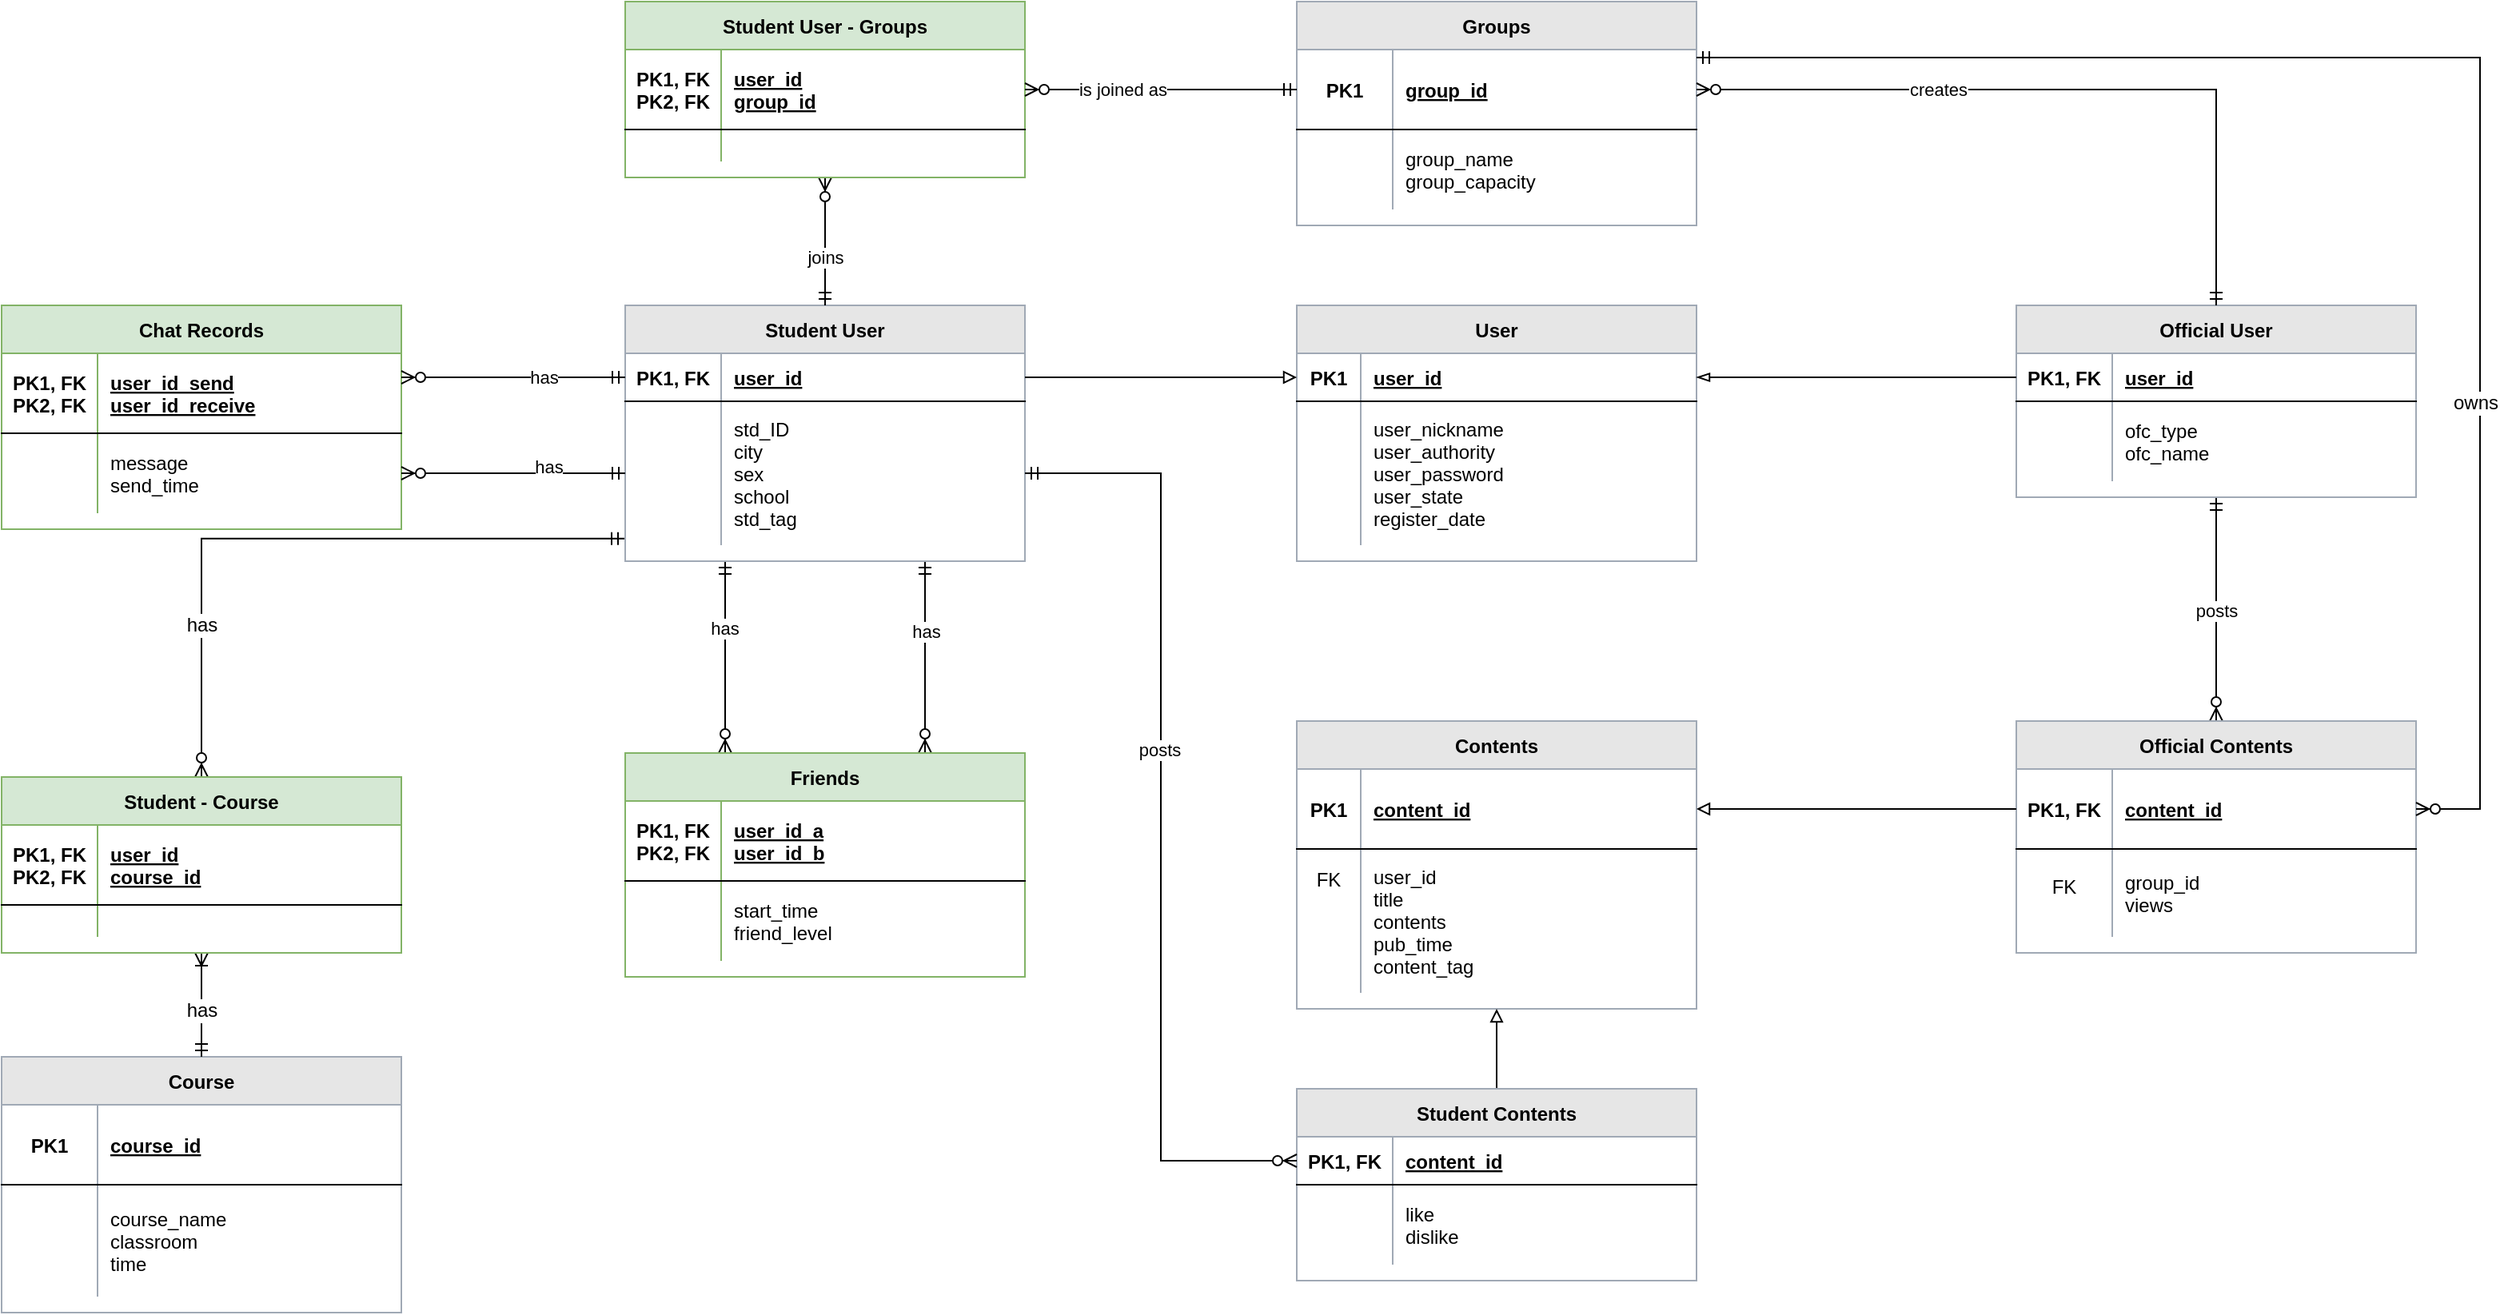 <mxfile version="14.6.13" type="github">
  <diagram id="R2lEEEUBdFMjLlhIrx00" name="Page-1">
    <mxGraphModel dx="1730" dy="913" grid="1" gridSize="10" guides="1" tooltips="1" connect="1" arrows="1" fold="1" page="1" pageScale="3" pageWidth="850" pageHeight="1100" math="0" shadow="0" extFonts="Permanent Marker^https://fonts.googleapis.com/css?family=Permanent+Marker">
      <root>
        <mxCell id="0" />
        <mxCell id="1" parent="0" />
        <mxCell id="C-vyLk0tnHw3VtMMgP7b-23" value="User" style="shape=table;startSize=30;container=1;collapsible=1;childLayout=tableLayout;fixedRows=1;rowLines=0;fontStyle=1;align=center;resizeLast=1;swimlaneFillColor=#ffffff;strokeColor=#A0A9B5;fillColor=#E6E6E6;" parent="1" vertex="1">
          <mxGeometry x="990" y="800" width="250" height="160.0" as="geometry" />
        </mxCell>
        <mxCell id="C-vyLk0tnHw3VtMMgP7b-24" value="" style="shape=partialRectangle;collapsible=0;dropTarget=0;pointerEvents=0;fillColor=none;points=[[0,0.5],[1,0.5]];portConstraint=eastwest;top=0;left=0;right=0;bottom=1;" parent="C-vyLk0tnHw3VtMMgP7b-23" vertex="1">
          <mxGeometry y="30" width="250" height="30" as="geometry" />
        </mxCell>
        <mxCell id="C-vyLk0tnHw3VtMMgP7b-25" value="PK1" style="shape=partialRectangle;overflow=hidden;connectable=0;fillColor=none;top=0;left=0;bottom=0;right=0;fontStyle=1;" parent="C-vyLk0tnHw3VtMMgP7b-24" vertex="1">
          <mxGeometry width="40" height="30" as="geometry" />
        </mxCell>
        <mxCell id="C-vyLk0tnHw3VtMMgP7b-26" value="user_id" style="shape=partialRectangle;overflow=hidden;connectable=0;fillColor=none;top=0;left=0;bottom=0;right=0;align=left;spacingLeft=6;fontStyle=5;" parent="C-vyLk0tnHw3VtMMgP7b-24" vertex="1">
          <mxGeometry x="40" width="210" height="30" as="geometry" />
        </mxCell>
        <mxCell id="C-vyLk0tnHw3VtMMgP7b-27" value="" style="shape=partialRectangle;collapsible=0;dropTarget=0;pointerEvents=0;fillColor=none;points=[[0,0.5],[1,0.5]];portConstraint=eastwest;top=0;left=0;right=0;bottom=0;" parent="C-vyLk0tnHw3VtMMgP7b-23" vertex="1">
          <mxGeometry y="60" width="250" height="90" as="geometry" />
        </mxCell>
        <mxCell id="C-vyLk0tnHw3VtMMgP7b-28" value="" style="shape=partialRectangle;overflow=hidden;connectable=0;fillColor=none;top=0;left=0;bottom=0;right=0;" parent="C-vyLk0tnHw3VtMMgP7b-27" vertex="1">
          <mxGeometry width="40" height="90" as="geometry" />
        </mxCell>
        <mxCell id="C-vyLk0tnHw3VtMMgP7b-29" value="user_nickname&#xa;user_authority&#xa;user_password&#xa;user_state&#xa;register_date" style="shape=partialRectangle;overflow=hidden;connectable=0;fillColor=none;top=0;left=0;bottom=0;right=0;align=left;spacingLeft=6;" parent="C-vyLk0tnHw3VtMMgP7b-27" vertex="1">
          <mxGeometry x="40" width="210" height="90" as="geometry" />
        </mxCell>
        <mxCell id="NguTVP4yqZA3R1qdalW4-15" style="edgeStyle=orthogonalEdgeStyle;rounded=0;orthogonalLoop=1;jettySize=auto;html=1;exitX=0.25;exitY=1;exitDx=0;exitDy=0;entryX=0.25;entryY=0;entryDx=0;entryDy=0;startArrow=ERmandOne;startFill=0;endArrow=ERzeroToMany;endFill=1;" parent="1" source="zOYEpMhEN8lvHipjXcUI-4" target="zOYEpMhEN8lvHipjXcUI-31" edge="1">
          <mxGeometry relative="1" as="geometry" />
        </mxCell>
        <mxCell id="NguTVP4yqZA3R1qdalW4-41" value="has" style="edgeLabel;html=1;align=center;verticalAlign=middle;resizable=0;points=[];" parent="NguTVP4yqZA3R1qdalW4-15" vertex="1" connectable="0">
          <mxGeometry x="-0.325" y="-1" relative="1" as="geometry">
            <mxPoint y="1" as="offset" />
          </mxGeometry>
        </mxCell>
        <mxCell id="NguTVP4yqZA3R1qdalW4-16" style="edgeStyle=orthogonalEdgeStyle;rounded=0;orthogonalLoop=1;jettySize=auto;html=1;exitX=0.75;exitY=1;exitDx=0;exitDy=0;entryX=0.75;entryY=0;entryDx=0;entryDy=0;startArrow=ERmandOne;startFill=0;endArrow=ERzeroToMany;endFill=1;" parent="1" source="zOYEpMhEN8lvHipjXcUI-4" target="zOYEpMhEN8lvHipjXcUI-31" edge="1">
          <mxGeometry relative="1" as="geometry" />
        </mxCell>
        <mxCell id="NguTVP4yqZA3R1qdalW4-40" value="has" style="edgeLabel;html=1;align=center;verticalAlign=middle;resizable=0;points=[];" parent="NguTVP4yqZA3R1qdalW4-16" vertex="1" connectable="0">
          <mxGeometry x="-0.285" relative="1" as="geometry">
            <mxPoint y="1" as="offset" />
          </mxGeometry>
        </mxCell>
        <mxCell id="zOYEpMhEN8lvHipjXcUI-4" value="Student User" style="shape=table;startSize=30;container=1;collapsible=1;childLayout=tableLayout;fixedRows=1;rowLines=0;fontStyle=1;align=center;resizeLast=1;swimlaneFillColor=#ffffff;strokeColor=#A0A9B5;fillColor=#E6E6E6;" parent="1" vertex="1">
          <mxGeometry x="570" y="800" width="250" height="160.0" as="geometry" />
        </mxCell>
        <mxCell id="zOYEpMhEN8lvHipjXcUI-5" value="" style="shape=partialRectangle;collapsible=0;dropTarget=0;pointerEvents=0;fillColor=none;points=[[0,0.5],[1,0.5]];portConstraint=eastwest;top=0;left=0;right=0;bottom=1;" parent="zOYEpMhEN8lvHipjXcUI-4" vertex="1">
          <mxGeometry y="30" width="250" height="30" as="geometry" />
        </mxCell>
        <mxCell id="zOYEpMhEN8lvHipjXcUI-6" value="PK1, FK" style="shape=partialRectangle;overflow=hidden;connectable=0;fillColor=none;top=0;left=0;bottom=0;right=0;fontStyle=1;" parent="zOYEpMhEN8lvHipjXcUI-5" vertex="1">
          <mxGeometry width="60" height="30" as="geometry" />
        </mxCell>
        <mxCell id="zOYEpMhEN8lvHipjXcUI-7" value="user_id" style="shape=partialRectangle;overflow=hidden;connectable=0;fillColor=none;top=0;left=0;bottom=0;right=0;align=left;spacingLeft=6;fontStyle=5;" parent="zOYEpMhEN8lvHipjXcUI-5" vertex="1">
          <mxGeometry x="60" width="190" height="30" as="geometry" />
        </mxCell>
        <mxCell id="zOYEpMhEN8lvHipjXcUI-8" value="" style="shape=partialRectangle;collapsible=0;dropTarget=0;pointerEvents=0;fillColor=none;points=[[0,0.5],[1,0.5]];portConstraint=eastwest;top=0;left=0;right=0;bottom=0;" parent="zOYEpMhEN8lvHipjXcUI-4" vertex="1">
          <mxGeometry y="60" width="250" height="90" as="geometry" />
        </mxCell>
        <mxCell id="zOYEpMhEN8lvHipjXcUI-9" value="" style="shape=partialRectangle;overflow=hidden;connectable=0;fillColor=none;top=0;left=0;bottom=0;right=0;" parent="zOYEpMhEN8lvHipjXcUI-8" vertex="1">
          <mxGeometry width="60" height="90" as="geometry" />
        </mxCell>
        <mxCell id="zOYEpMhEN8lvHipjXcUI-10" value="std_ID&#xa;city&#xa;sex&#xa;school&#xa;std_tag" style="shape=partialRectangle;overflow=hidden;connectable=0;fillColor=none;top=0;left=0;bottom=0;right=0;align=left;spacingLeft=6;" parent="zOYEpMhEN8lvHipjXcUI-8" vertex="1">
          <mxGeometry x="60" width="190" height="90" as="geometry" />
        </mxCell>
        <mxCell id="zOYEpMhEN8lvHipjXcUI-128" style="edgeStyle=orthogonalEdgeStyle;rounded=0;orthogonalLoop=1;jettySize=auto;html=1;exitX=0.5;exitY=1;exitDx=0;exitDy=0;entryX=0.5;entryY=0;entryDx=0;entryDy=0;fontSize=11;startArrow=ERmandOne;startFill=0;endArrow=ERzeroToMany;endFill=1;" parent="1" source="zOYEpMhEN8lvHipjXcUI-11" target="zOYEpMhEN8lvHipjXcUI-66" edge="1">
          <mxGeometry relative="1" as="geometry" />
        </mxCell>
        <mxCell id="NguTVP4yqZA3R1qdalW4-42" value="posts" style="edgeLabel;html=1;align=center;verticalAlign=middle;resizable=0;points=[];" parent="zOYEpMhEN8lvHipjXcUI-128" vertex="1" connectable="0">
          <mxGeometry x="-0.28" y="-1" relative="1" as="geometry">
            <mxPoint x="1" y="20" as="offset" />
          </mxGeometry>
        </mxCell>
        <mxCell id="zOYEpMhEN8lvHipjXcUI-11" value="Official User" style="shape=table;startSize=30;container=1;collapsible=1;childLayout=tableLayout;fixedRows=1;rowLines=0;fontStyle=1;align=center;resizeLast=1;swimlaneFillColor=#ffffff;strokeColor=#A0A9B5;fillColor=#E6E6E6;" parent="1" vertex="1">
          <mxGeometry x="1440" y="800" width="250" height="120.0" as="geometry" />
        </mxCell>
        <mxCell id="NguTVP4yqZA3R1qdalW4-31" value="" style="shape=partialRectangle;collapsible=0;dropTarget=0;pointerEvents=0;fillColor=none;points=[[0,0.5],[1,0.5]];portConstraint=eastwest;top=0;left=0;right=0;bottom=1;" parent="zOYEpMhEN8lvHipjXcUI-11" vertex="1">
          <mxGeometry y="30" width="250" height="30" as="geometry" />
        </mxCell>
        <mxCell id="NguTVP4yqZA3R1qdalW4-32" value="PK1, FK" style="shape=partialRectangle;overflow=hidden;connectable=0;fillColor=none;top=0;left=0;bottom=0;right=0;fontStyle=1;" parent="NguTVP4yqZA3R1qdalW4-31" vertex="1">
          <mxGeometry width="60.0" height="30" as="geometry" />
        </mxCell>
        <mxCell id="NguTVP4yqZA3R1qdalW4-33" value="user_id" style="shape=partialRectangle;overflow=hidden;connectable=0;fillColor=none;top=0;left=0;bottom=0;right=0;align=left;spacingLeft=6;fontStyle=5;" parent="NguTVP4yqZA3R1qdalW4-31" vertex="1">
          <mxGeometry x="60.0" width="190.0" height="30" as="geometry" />
        </mxCell>
        <mxCell id="zOYEpMhEN8lvHipjXcUI-15" value="" style="shape=partialRectangle;collapsible=0;dropTarget=0;pointerEvents=0;fillColor=none;points=[[0,0.5],[1,0.5]];portConstraint=eastwest;top=0;left=0;right=0;bottom=0;" parent="zOYEpMhEN8lvHipjXcUI-11" vertex="1">
          <mxGeometry y="60" width="250" height="50" as="geometry" />
        </mxCell>
        <mxCell id="zOYEpMhEN8lvHipjXcUI-16" value="" style="shape=partialRectangle;overflow=hidden;connectable=0;fillColor=none;top=0;left=0;bottom=0;right=0;" parent="zOYEpMhEN8lvHipjXcUI-15" vertex="1">
          <mxGeometry width="60.0" height="50" as="geometry" />
        </mxCell>
        <mxCell id="zOYEpMhEN8lvHipjXcUI-17" value="ofc_type&#xa;ofc_name" style="shape=partialRectangle;overflow=hidden;connectable=0;fillColor=none;top=0;left=0;bottom=0;right=0;align=left;spacingLeft=6;" parent="zOYEpMhEN8lvHipjXcUI-15" vertex="1">
          <mxGeometry x="60.0" width="190.0" height="50" as="geometry" />
        </mxCell>
        <mxCell id="zOYEpMhEN8lvHipjXcUI-31" value="Friends" style="shape=table;startSize=30;container=1;collapsible=1;childLayout=tableLayout;fixedRows=1;rowLines=0;fontStyle=1;align=center;resizeLast=1;swimlaneFillColor=#ffffff;strokeColor=#82b366;fillColor=#d5e8d4;" parent="1" vertex="1">
          <mxGeometry x="570" y="1080" width="250" height="140.0" as="geometry" />
        </mxCell>
        <mxCell id="zOYEpMhEN8lvHipjXcUI-32" value="" style="shape=partialRectangle;collapsible=0;dropTarget=0;pointerEvents=0;fillColor=none;points=[[0,0.5],[1,0.5]];portConstraint=eastwest;top=0;left=0;right=0;bottom=1;" parent="zOYEpMhEN8lvHipjXcUI-31" vertex="1">
          <mxGeometry y="30" width="250" height="50" as="geometry" />
        </mxCell>
        <mxCell id="zOYEpMhEN8lvHipjXcUI-33" value="PK1, FK&#xa;PK2, FK" style="shape=partialRectangle;overflow=hidden;connectable=0;fillColor=none;top=0;left=0;bottom=0;right=0;fontStyle=1;" parent="zOYEpMhEN8lvHipjXcUI-32" vertex="1">
          <mxGeometry width="60" height="50" as="geometry" />
        </mxCell>
        <mxCell id="zOYEpMhEN8lvHipjXcUI-34" value="user_id_a&#xa;user_id_b" style="shape=partialRectangle;overflow=hidden;connectable=0;fillColor=none;top=0;left=0;bottom=0;right=0;align=left;spacingLeft=6;fontStyle=5;" parent="zOYEpMhEN8lvHipjXcUI-32" vertex="1">
          <mxGeometry x="60" width="190" height="50" as="geometry" />
        </mxCell>
        <mxCell id="zOYEpMhEN8lvHipjXcUI-35" value="" style="shape=partialRectangle;collapsible=0;dropTarget=0;pointerEvents=0;fillColor=none;points=[[0,0.5],[1,0.5]];portConstraint=eastwest;top=0;left=0;right=0;bottom=0;" parent="zOYEpMhEN8lvHipjXcUI-31" vertex="1">
          <mxGeometry y="80" width="250" height="50" as="geometry" />
        </mxCell>
        <mxCell id="zOYEpMhEN8lvHipjXcUI-36" value="" style="shape=partialRectangle;overflow=hidden;connectable=0;fillColor=none;top=0;left=0;bottom=0;right=0;" parent="zOYEpMhEN8lvHipjXcUI-35" vertex="1">
          <mxGeometry width="60" height="50" as="geometry" />
        </mxCell>
        <mxCell id="zOYEpMhEN8lvHipjXcUI-37" value="start_time&#xa;friend_level" style="shape=partialRectangle;overflow=hidden;connectable=0;fillColor=none;top=0;left=0;bottom=0;right=0;align=left;spacingLeft=6;" parent="zOYEpMhEN8lvHipjXcUI-35" vertex="1">
          <mxGeometry x="60" width="190" height="50" as="geometry" />
        </mxCell>
        <mxCell id="zOYEpMhEN8lvHipjXcUI-45" value="Groups" style="shape=table;startSize=30;container=1;collapsible=1;childLayout=tableLayout;fixedRows=1;rowLines=0;fontStyle=1;align=center;resizeLast=1;swimlaneFillColor=#ffffff;strokeColor=#A0A9B5;fillColor=#E6E6E6;" parent="1" vertex="1">
          <mxGeometry x="990" y="610" width="250" height="140.0" as="geometry" />
        </mxCell>
        <mxCell id="zOYEpMhEN8lvHipjXcUI-46" value="" style="shape=partialRectangle;collapsible=0;dropTarget=0;pointerEvents=0;fillColor=none;points=[[0,0.5],[1,0.5]];portConstraint=eastwest;top=0;left=0;right=0;bottom=1;" parent="zOYEpMhEN8lvHipjXcUI-45" vertex="1">
          <mxGeometry y="30" width="250" height="50" as="geometry" />
        </mxCell>
        <mxCell id="zOYEpMhEN8lvHipjXcUI-47" value="PK1" style="shape=partialRectangle;overflow=hidden;connectable=0;fillColor=none;top=0;left=0;bottom=0;right=0;fontStyle=1;" parent="zOYEpMhEN8lvHipjXcUI-46" vertex="1">
          <mxGeometry width="60" height="50" as="geometry" />
        </mxCell>
        <mxCell id="zOYEpMhEN8lvHipjXcUI-48" value="group_id" style="shape=partialRectangle;overflow=hidden;connectable=0;fillColor=none;top=0;left=0;bottom=0;right=0;align=left;spacingLeft=6;fontStyle=5;" parent="zOYEpMhEN8lvHipjXcUI-46" vertex="1">
          <mxGeometry x="60" width="190" height="50" as="geometry" />
        </mxCell>
        <mxCell id="zOYEpMhEN8lvHipjXcUI-49" value="" style="shape=partialRectangle;collapsible=0;dropTarget=0;pointerEvents=0;fillColor=none;points=[[0,0.5],[1,0.5]];portConstraint=eastwest;top=0;left=0;right=0;bottom=0;" parent="zOYEpMhEN8lvHipjXcUI-45" vertex="1">
          <mxGeometry y="80" width="250" height="50" as="geometry" />
        </mxCell>
        <mxCell id="zOYEpMhEN8lvHipjXcUI-50" value="" style="shape=partialRectangle;overflow=hidden;connectable=0;fillColor=none;top=0;left=0;bottom=0;right=0;" parent="zOYEpMhEN8lvHipjXcUI-49" vertex="1">
          <mxGeometry width="60" height="50" as="geometry" />
        </mxCell>
        <mxCell id="zOYEpMhEN8lvHipjXcUI-51" value="group_name&#xa;group_capacity" style="shape=partialRectangle;overflow=hidden;connectable=0;fillColor=none;top=0;left=0;bottom=0;right=0;align=left;spacingLeft=6;" parent="zOYEpMhEN8lvHipjXcUI-49" vertex="1">
          <mxGeometry x="60" width="190" height="50" as="geometry" />
        </mxCell>
        <mxCell id="zOYEpMhEN8lvHipjXcUI-52" value="Contents" style="shape=table;startSize=30;container=1;collapsible=1;childLayout=tableLayout;fixedRows=1;rowLines=0;fontStyle=1;align=center;resizeLast=1;swimlaneFillColor=#ffffff;strokeColor=#A0A9B5;fillColor=#E6E6E6;" parent="1" vertex="1">
          <mxGeometry x="990" y="1060" width="250" height="180.0" as="geometry" />
        </mxCell>
        <mxCell id="zOYEpMhEN8lvHipjXcUI-53" value="" style="shape=partialRectangle;collapsible=0;dropTarget=0;pointerEvents=0;fillColor=none;points=[[0,0.5],[1,0.5]];portConstraint=eastwest;top=0;left=0;right=0;bottom=1;" parent="zOYEpMhEN8lvHipjXcUI-52" vertex="1">
          <mxGeometry y="30" width="250" height="50" as="geometry" />
        </mxCell>
        <mxCell id="zOYEpMhEN8lvHipjXcUI-54" value="PK1" style="shape=partialRectangle;overflow=hidden;connectable=0;fillColor=none;top=0;left=0;bottom=0;right=0;fontStyle=1;" parent="zOYEpMhEN8lvHipjXcUI-53" vertex="1">
          <mxGeometry width="40" height="50" as="geometry" />
        </mxCell>
        <mxCell id="zOYEpMhEN8lvHipjXcUI-55" value="content_id" style="shape=partialRectangle;overflow=hidden;connectable=0;fillColor=none;top=0;left=0;bottom=0;right=0;align=left;spacingLeft=6;fontStyle=5;" parent="zOYEpMhEN8lvHipjXcUI-53" vertex="1">
          <mxGeometry x="40" width="210" height="50" as="geometry" />
        </mxCell>
        <mxCell id="zOYEpMhEN8lvHipjXcUI-56" value="" style="shape=partialRectangle;collapsible=0;dropTarget=0;pointerEvents=0;fillColor=none;points=[[0,0.5],[1,0.5]];portConstraint=eastwest;top=0;left=0;right=0;bottom=0;" parent="zOYEpMhEN8lvHipjXcUI-52" vertex="1">
          <mxGeometry y="80" width="250" height="90" as="geometry" />
        </mxCell>
        <mxCell id="zOYEpMhEN8lvHipjXcUI-57" value="FK" style="shape=partialRectangle;overflow=hidden;connectable=0;fillColor=none;top=0;left=0;bottom=0;right=0;fontSize=12;spacingTop=-53;" parent="zOYEpMhEN8lvHipjXcUI-56" vertex="1">
          <mxGeometry width="40" height="90" as="geometry" />
        </mxCell>
        <mxCell id="zOYEpMhEN8lvHipjXcUI-58" value="user_id&#xa;title&#xa;contents&#xa;pub_time&#xa;content_tag" style="shape=partialRectangle;overflow=hidden;connectable=0;fillColor=none;top=0;left=0;bottom=0;right=0;align=left;spacingLeft=6;" parent="zOYEpMhEN8lvHipjXcUI-56" vertex="1">
          <mxGeometry x="40" width="210" height="90" as="geometry" />
        </mxCell>
        <mxCell id="NguTVP4yqZA3R1qdalW4-38" style="edgeStyle=orthogonalEdgeStyle;rounded=0;orthogonalLoop=1;jettySize=auto;html=1;exitX=0.5;exitY=0;exitDx=0;exitDy=0;entryX=0.5;entryY=1;entryDx=0;entryDy=0;startArrow=none;startFill=0;endArrow=block;endFill=0;" parent="1" source="zOYEpMhEN8lvHipjXcUI-59" target="zOYEpMhEN8lvHipjXcUI-52" edge="1">
          <mxGeometry relative="1" as="geometry" />
        </mxCell>
        <mxCell id="zOYEpMhEN8lvHipjXcUI-59" value="Student Contents" style="shape=table;startSize=30;container=1;collapsible=1;childLayout=tableLayout;fixedRows=1;rowLines=0;fontStyle=1;align=center;resizeLast=1;swimlaneFillColor=#ffffff;strokeColor=#A0A9B5;fillColor=#E6E6E6;" parent="1" vertex="1">
          <mxGeometry x="990" y="1290" width="250" height="120.0" as="geometry" />
        </mxCell>
        <mxCell id="zOYEpMhEN8lvHipjXcUI-60" value="" style="shape=partialRectangle;collapsible=0;dropTarget=0;pointerEvents=0;fillColor=none;points=[[0,0.5],[1,0.5]];portConstraint=eastwest;top=0;left=0;right=0;bottom=1;" parent="zOYEpMhEN8lvHipjXcUI-59" vertex="1">
          <mxGeometry y="30" width="250" height="30" as="geometry" />
        </mxCell>
        <mxCell id="zOYEpMhEN8lvHipjXcUI-61" value="PK1, FK" style="shape=partialRectangle;overflow=hidden;connectable=0;fillColor=none;top=0;left=0;bottom=0;right=0;fontStyle=1;" parent="zOYEpMhEN8lvHipjXcUI-60" vertex="1">
          <mxGeometry width="60.0" height="30" as="geometry" />
        </mxCell>
        <mxCell id="zOYEpMhEN8lvHipjXcUI-62" value="content_id" style="shape=partialRectangle;overflow=hidden;connectable=0;fillColor=none;top=0;left=0;bottom=0;right=0;align=left;spacingLeft=6;fontStyle=5;" parent="zOYEpMhEN8lvHipjXcUI-60" vertex="1">
          <mxGeometry x="60.0" width="190.0" height="30" as="geometry" />
        </mxCell>
        <mxCell id="zOYEpMhEN8lvHipjXcUI-63" value="" style="shape=partialRectangle;collapsible=0;dropTarget=0;pointerEvents=0;fillColor=none;points=[[0,0.5],[1,0.5]];portConstraint=eastwest;top=0;left=0;right=0;bottom=0;" parent="zOYEpMhEN8lvHipjXcUI-59" vertex="1">
          <mxGeometry y="60" width="250" height="50" as="geometry" />
        </mxCell>
        <mxCell id="zOYEpMhEN8lvHipjXcUI-64" value="" style="shape=partialRectangle;overflow=hidden;connectable=0;fillColor=none;top=0;left=0;bottom=0;right=0;" parent="zOYEpMhEN8lvHipjXcUI-63" vertex="1">
          <mxGeometry width="60.0" height="50" as="geometry" />
        </mxCell>
        <mxCell id="zOYEpMhEN8lvHipjXcUI-65" value="like&#xa;dislike" style="shape=partialRectangle;overflow=hidden;connectable=0;fillColor=none;top=0;left=0;bottom=0;right=0;align=left;spacingLeft=6;" parent="zOYEpMhEN8lvHipjXcUI-63" vertex="1">
          <mxGeometry x="60.0" width="190.0" height="50" as="geometry" />
        </mxCell>
        <mxCell id="zOYEpMhEN8lvHipjXcUI-66" value="Official Contents" style="shape=table;startSize=30;container=1;collapsible=1;childLayout=tableLayout;fixedRows=1;rowLines=0;fontStyle=1;align=center;resizeLast=1;swimlaneFillColor=#ffffff;strokeColor=#A0A9B5;fillColor=#E6E6E6;" parent="1" vertex="1">
          <mxGeometry x="1440" y="1060" width="250" height="145.0" as="geometry" />
        </mxCell>
        <mxCell id="zOYEpMhEN8lvHipjXcUI-67" value="" style="shape=partialRectangle;collapsible=0;dropTarget=0;pointerEvents=0;fillColor=none;points=[[0,0.5],[1,0.5]];portConstraint=eastwest;top=0;left=0;right=0;bottom=1;" parent="zOYEpMhEN8lvHipjXcUI-66" vertex="1">
          <mxGeometry y="30" width="250" height="50" as="geometry" />
        </mxCell>
        <mxCell id="zOYEpMhEN8lvHipjXcUI-68" value="PK1, FK" style="shape=partialRectangle;overflow=hidden;connectable=0;fillColor=none;top=0;left=0;bottom=0;right=0;fontStyle=1;" parent="zOYEpMhEN8lvHipjXcUI-67" vertex="1">
          <mxGeometry width="60.0" height="50" as="geometry" />
        </mxCell>
        <mxCell id="zOYEpMhEN8lvHipjXcUI-69" value="content_id" style="shape=partialRectangle;overflow=hidden;connectable=0;fillColor=none;top=0;left=0;bottom=0;right=0;align=left;spacingLeft=6;fontStyle=5;" parent="zOYEpMhEN8lvHipjXcUI-67" vertex="1">
          <mxGeometry x="60.0" width="190.0" height="50" as="geometry" />
        </mxCell>
        <mxCell id="zOYEpMhEN8lvHipjXcUI-70" value="" style="shape=partialRectangle;collapsible=0;dropTarget=0;pointerEvents=0;fillColor=none;points=[[0,0.5],[1,0.5]];portConstraint=eastwest;top=0;left=0;right=0;bottom=0;" parent="zOYEpMhEN8lvHipjXcUI-66" vertex="1">
          <mxGeometry y="80" width="250" height="55" as="geometry" />
        </mxCell>
        <mxCell id="zOYEpMhEN8lvHipjXcUI-71" value="FK" style="shape=partialRectangle;overflow=hidden;connectable=0;fillColor=none;top=0;left=0;bottom=0;right=0;verticalAlign=top;spacingTop=10;" parent="zOYEpMhEN8lvHipjXcUI-70" vertex="1">
          <mxGeometry width="60.0" height="55" as="geometry" />
        </mxCell>
        <mxCell id="zOYEpMhEN8lvHipjXcUI-72" value="group_id&#xa;views" style="shape=partialRectangle;overflow=hidden;connectable=0;fillColor=none;top=0;left=0;bottom=0;right=0;align=left;spacingLeft=6;" parent="zOYEpMhEN8lvHipjXcUI-70" vertex="1">
          <mxGeometry x="60.0" width="190.0" height="55" as="geometry" />
        </mxCell>
        <mxCell id="zOYEpMhEN8lvHipjXcUI-76" style="edgeStyle=orthogonalEdgeStyle;rounded=0;orthogonalLoop=1;jettySize=auto;html=1;entryX=0;entryY=0.5;entryDx=0;entryDy=0;endArrow=block;endFill=0;exitX=1;exitY=0.5;exitDx=0;exitDy=0;" parent="1" source="zOYEpMhEN8lvHipjXcUI-5" target="C-vyLk0tnHw3VtMMgP7b-24" edge="1">
          <mxGeometry relative="1" as="geometry">
            <mxPoint x="870" y="880" as="sourcePoint" />
          </mxGeometry>
        </mxCell>
        <mxCell id="zOYEpMhEN8lvHipjXcUI-84" style="edgeStyle=orthogonalEdgeStyle;rounded=0;orthogonalLoop=1;jettySize=auto;html=1;exitX=1;exitY=0.5;exitDx=0;exitDy=0;fontSize=11;startArrow=ERzeroToMany;startFill=1;endArrow=ERmandOne;endFill=0;" parent="1" source="zOYEpMhEN8lvHipjXcUI-46" target="zOYEpMhEN8lvHipjXcUI-11" edge="1">
          <mxGeometry relative="1" as="geometry" />
        </mxCell>
        <mxCell id="NguTVP4yqZA3R1qdalW4-47" value="creates" style="edgeLabel;html=1;align=center;verticalAlign=middle;resizable=0;points=[];" parent="zOYEpMhEN8lvHipjXcUI-84" vertex="1" connectable="0">
          <mxGeometry x="0.054" y="1" relative="1" as="geometry">
            <mxPoint x="-92" y="1" as="offset" />
          </mxGeometry>
        </mxCell>
        <mxCell id="zOYEpMhEN8lvHipjXcUI-97" style="edgeStyle=orthogonalEdgeStyle;rounded=0;orthogonalLoop=1;jettySize=auto;html=1;exitX=0.5;exitY=1;exitDx=0;exitDy=0;fontSize=11;startArrow=ERzeroToMany;startFill=1;endArrow=ERmandOne;endFill=0;" parent="1" source="zOYEpMhEN8lvHipjXcUI-86" target="zOYEpMhEN8lvHipjXcUI-4" edge="1">
          <mxGeometry relative="1" as="geometry" />
        </mxCell>
        <mxCell id="NguTVP4yqZA3R1qdalW4-51" value="joins" style="edgeLabel;html=1;align=center;verticalAlign=middle;resizable=0;points=[];" parent="zOYEpMhEN8lvHipjXcUI-97" vertex="1" connectable="0">
          <mxGeometry x="0.24" relative="1" as="geometry">
            <mxPoint as="offset" />
          </mxGeometry>
        </mxCell>
        <mxCell id="zOYEpMhEN8lvHipjXcUI-86" value="Student User - Groups" style="shape=table;startSize=30;container=1;collapsible=1;childLayout=tableLayout;fixedRows=1;rowLines=0;fontStyle=1;align=center;resizeLast=1;swimlaneFillColor=#ffffff;strokeColor=#82b366;fillColor=#d5e8d4;" parent="1" vertex="1">
          <mxGeometry x="570" y="610" width="250" height="110.0" as="geometry" />
        </mxCell>
        <mxCell id="zOYEpMhEN8lvHipjXcUI-87" value="" style="shape=partialRectangle;collapsible=0;dropTarget=0;pointerEvents=0;fillColor=none;points=[[0,0.5],[1,0.5]];portConstraint=eastwest;top=0;left=0;right=0;bottom=1;" parent="zOYEpMhEN8lvHipjXcUI-86" vertex="1">
          <mxGeometry y="30" width="250" height="50" as="geometry" />
        </mxCell>
        <mxCell id="zOYEpMhEN8lvHipjXcUI-88" value="PK1, FK&#xa;PK2, FK" style="shape=partialRectangle;overflow=hidden;connectable=0;fillColor=none;top=0;left=0;bottom=0;right=0;fontStyle=1;" parent="zOYEpMhEN8lvHipjXcUI-87" vertex="1">
          <mxGeometry width="60" height="50" as="geometry" />
        </mxCell>
        <mxCell id="zOYEpMhEN8lvHipjXcUI-89" value="user_id&#xa;group_id" style="shape=partialRectangle;overflow=hidden;connectable=0;fillColor=none;top=0;left=0;bottom=0;right=0;align=left;spacingLeft=6;fontStyle=5;" parent="zOYEpMhEN8lvHipjXcUI-87" vertex="1">
          <mxGeometry x="60" width="190" height="50" as="geometry" />
        </mxCell>
        <mxCell id="zOYEpMhEN8lvHipjXcUI-90" value="" style="shape=partialRectangle;collapsible=0;dropTarget=0;pointerEvents=0;fillColor=none;points=[[0,0.5],[1,0.5]];portConstraint=eastwest;top=0;left=0;right=0;bottom=0;" parent="zOYEpMhEN8lvHipjXcUI-86" vertex="1">
          <mxGeometry y="80" width="250" height="20" as="geometry" />
        </mxCell>
        <mxCell id="zOYEpMhEN8lvHipjXcUI-91" value="" style="shape=partialRectangle;overflow=hidden;connectable=0;fillColor=none;top=0;left=0;bottom=0;right=0;" parent="zOYEpMhEN8lvHipjXcUI-90" vertex="1">
          <mxGeometry width="60" height="20" as="geometry" />
        </mxCell>
        <mxCell id="zOYEpMhEN8lvHipjXcUI-92" value="" style="shape=partialRectangle;overflow=hidden;connectable=0;fillColor=none;top=0;left=0;bottom=0;right=0;align=left;spacingLeft=6;" parent="zOYEpMhEN8lvHipjXcUI-90" vertex="1">
          <mxGeometry x="60" width="190" height="20" as="geometry" />
        </mxCell>
        <mxCell id="zOYEpMhEN8lvHipjXcUI-96" style="edgeStyle=orthogonalEdgeStyle;rounded=0;orthogonalLoop=1;jettySize=auto;html=1;exitX=0;exitY=0.5;exitDx=0;exitDy=0;fontSize=11;startArrow=ERmandOne;startFill=0;endArrow=ERzeroToMany;endFill=1;entryX=1;entryY=0.5;entryDx=0;entryDy=0;" parent="1" source="zOYEpMhEN8lvHipjXcUI-46" target="zOYEpMhEN8lvHipjXcUI-87" edge="1">
          <mxGeometry relative="1" as="geometry">
            <mxPoint x="823" y="650" as="targetPoint" />
          </mxGeometry>
        </mxCell>
        <mxCell id="NguTVP4yqZA3R1qdalW4-55" value="is joined as" style="edgeLabel;html=1;align=center;verticalAlign=middle;resizable=0;points=[];" parent="zOYEpMhEN8lvHipjXcUI-96" vertex="1" connectable="0">
          <mxGeometry x="0.28" relative="1" as="geometry">
            <mxPoint as="offset" />
          </mxGeometry>
        </mxCell>
        <mxCell id="zOYEpMhEN8lvHipjXcUI-99" value="Chat Records" style="shape=table;startSize=30;container=1;collapsible=1;childLayout=tableLayout;fixedRows=1;rowLines=0;fontStyle=1;align=center;resizeLast=1;swimlaneFillColor=#ffffff;strokeColor=#82b366;fillColor=#d5e8d4;" parent="1" vertex="1">
          <mxGeometry x="180" y="800" width="250" height="140.0" as="geometry" />
        </mxCell>
        <mxCell id="zOYEpMhEN8lvHipjXcUI-100" value="" style="shape=partialRectangle;collapsible=0;dropTarget=0;pointerEvents=0;fillColor=none;points=[[0,0.5],[1,0.5]];portConstraint=eastwest;top=0;left=0;right=0;bottom=1;" parent="zOYEpMhEN8lvHipjXcUI-99" vertex="1">
          <mxGeometry y="30" width="250" height="50" as="geometry" />
        </mxCell>
        <mxCell id="zOYEpMhEN8lvHipjXcUI-101" value="PK1, FK&#xa;PK2, FK" style="shape=partialRectangle;overflow=hidden;connectable=0;fillColor=none;top=0;left=0;bottom=0;right=0;fontStyle=1;" parent="zOYEpMhEN8lvHipjXcUI-100" vertex="1">
          <mxGeometry width="60" height="50" as="geometry" />
        </mxCell>
        <mxCell id="zOYEpMhEN8lvHipjXcUI-102" value="user_id_send&#xa;user_id_receive" style="shape=partialRectangle;overflow=hidden;connectable=0;fillColor=none;top=0;left=0;bottom=0;right=0;align=left;spacingLeft=6;fontStyle=5;" parent="zOYEpMhEN8lvHipjXcUI-100" vertex="1">
          <mxGeometry x="60" width="190" height="50" as="geometry" />
        </mxCell>
        <mxCell id="zOYEpMhEN8lvHipjXcUI-103" value="" style="shape=partialRectangle;collapsible=0;dropTarget=0;pointerEvents=0;fillColor=none;points=[[0,0.5],[1,0.5]];portConstraint=eastwest;top=0;left=0;right=0;bottom=0;" parent="zOYEpMhEN8lvHipjXcUI-99" vertex="1">
          <mxGeometry y="80" width="250" height="50" as="geometry" />
        </mxCell>
        <mxCell id="zOYEpMhEN8lvHipjXcUI-104" value="" style="shape=partialRectangle;overflow=hidden;connectable=0;fillColor=none;top=0;left=0;bottom=0;right=0;" parent="zOYEpMhEN8lvHipjXcUI-103" vertex="1">
          <mxGeometry width="60" height="50" as="geometry" />
        </mxCell>
        <mxCell id="zOYEpMhEN8lvHipjXcUI-105" value="message&#xa;send_time" style="shape=partialRectangle;overflow=hidden;connectable=0;fillColor=none;top=0;left=0;bottom=0;right=0;align=left;spacingLeft=6;" parent="zOYEpMhEN8lvHipjXcUI-103" vertex="1">
          <mxGeometry x="60" width="190" height="50" as="geometry" />
        </mxCell>
        <mxCell id="zOYEpMhEN8lvHipjXcUI-123" style="edgeStyle=orthogonalEdgeStyle;rounded=0;orthogonalLoop=1;jettySize=auto;html=1;exitX=0;exitY=0.5;exitDx=0;exitDy=0;entryX=1;entryY=0.5;entryDx=0;entryDy=0;fontSize=11;startArrow=none;startFill=0;endArrow=block;endFill=0;" parent="1" source="zOYEpMhEN8lvHipjXcUI-67" target="zOYEpMhEN8lvHipjXcUI-53" edge="1">
          <mxGeometry relative="1" as="geometry" />
        </mxCell>
        <mxCell id="NguTVP4yqZA3R1qdalW4-1" value="Course" style="shape=table;startSize=30;container=1;collapsible=1;childLayout=tableLayout;fixedRows=1;rowLines=0;fontStyle=1;align=center;resizeLast=1;swimlaneFillColor=#ffffff;strokeColor=#A0A9B5;fillColor=#E6E6E6;" parent="1" vertex="1">
          <mxGeometry x="180" y="1270" width="250" height="160.0" as="geometry" />
        </mxCell>
        <mxCell id="NguTVP4yqZA3R1qdalW4-2" value="" style="shape=partialRectangle;collapsible=0;dropTarget=0;pointerEvents=0;fillColor=none;points=[[0,0.5],[1,0.5]];portConstraint=eastwest;top=0;left=0;right=0;bottom=1;" parent="NguTVP4yqZA3R1qdalW4-1" vertex="1">
          <mxGeometry y="30" width="250" height="50" as="geometry" />
        </mxCell>
        <mxCell id="NguTVP4yqZA3R1qdalW4-3" value="PK1" style="shape=partialRectangle;overflow=hidden;connectable=0;fillColor=none;top=0;left=0;bottom=0;right=0;fontStyle=1;" parent="NguTVP4yqZA3R1qdalW4-2" vertex="1">
          <mxGeometry width="60" height="50" as="geometry" />
        </mxCell>
        <mxCell id="NguTVP4yqZA3R1qdalW4-4" value="course_id" style="shape=partialRectangle;overflow=hidden;connectable=0;fillColor=none;top=0;left=0;bottom=0;right=0;align=left;spacingLeft=6;fontStyle=5;" parent="NguTVP4yqZA3R1qdalW4-2" vertex="1">
          <mxGeometry x="60" width="190" height="50" as="geometry" />
        </mxCell>
        <mxCell id="NguTVP4yqZA3R1qdalW4-5" value="" style="shape=partialRectangle;collapsible=0;dropTarget=0;pointerEvents=0;fillColor=none;points=[[0,0.5],[1,0.5]];portConstraint=eastwest;top=0;left=0;right=0;bottom=0;" parent="NguTVP4yqZA3R1qdalW4-1" vertex="1">
          <mxGeometry y="80" width="250" height="70" as="geometry" />
        </mxCell>
        <mxCell id="NguTVP4yqZA3R1qdalW4-6" value="" style="shape=partialRectangle;overflow=hidden;connectable=0;fillColor=none;top=0;left=0;bottom=0;right=0;" parent="NguTVP4yqZA3R1qdalW4-5" vertex="1">
          <mxGeometry width="60" height="70" as="geometry" />
        </mxCell>
        <mxCell id="NguTVP4yqZA3R1qdalW4-7" value="course_name&#xa;classroom&#xa;time" style="shape=partialRectangle;overflow=hidden;connectable=0;fillColor=none;top=0;left=0;bottom=0;right=0;align=left;spacingLeft=6;" parent="NguTVP4yqZA3R1qdalW4-5" vertex="1">
          <mxGeometry x="60" width="190" height="70" as="geometry" />
        </mxCell>
        <mxCell id="NguTVP4yqZA3R1qdalW4-19" style="edgeStyle=orthogonalEdgeStyle;rounded=0;orthogonalLoop=1;jettySize=auto;html=1;exitX=0;exitY=0.5;exitDx=0;exitDy=0;entryX=1;entryY=0.5;entryDx=0;entryDy=0;startArrow=ERmandOne;startFill=0;endArrow=ERzeroToMany;endFill=1;" parent="1" source="zOYEpMhEN8lvHipjXcUI-8" target="zOYEpMhEN8lvHipjXcUI-103" edge="1">
          <mxGeometry relative="1" as="geometry" />
        </mxCell>
        <mxCell id="NguTVP4yqZA3R1qdalW4-49" value="has" style="edgeLabel;html=1;align=center;verticalAlign=middle;resizable=0;points=[];" parent="NguTVP4yqZA3R1qdalW4-19" vertex="1" connectable="0">
          <mxGeometry x="-0.305" y="-4" relative="1" as="geometry">
            <mxPoint as="offset" />
          </mxGeometry>
        </mxCell>
        <mxCell id="NguTVP4yqZA3R1qdalW4-23" style="edgeStyle=orthogonalEdgeStyle;rounded=0;orthogonalLoop=1;jettySize=auto;html=1;exitX=0;exitY=0.5;exitDx=0;exitDy=0;startArrow=ERmandOne;startFill=0;endArrow=ERzeroToMany;endFill=1;" parent="1" source="zOYEpMhEN8lvHipjXcUI-5" edge="1">
          <mxGeometry relative="1" as="geometry">
            <mxPoint x="430" y="845" as="targetPoint" />
            <Array as="points">
              <mxPoint x="430" y="845" />
            </Array>
          </mxGeometry>
        </mxCell>
        <mxCell id="NguTVP4yqZA3R1qdalW4-48" value="has" style="edgeLabel;html=1;align=center;verticalAlign=middle;resizable=0;points=[];" parent="NguTVP4yqZA3R1qdalW4-23" vertex="1" connectable="0">
          <mxGeometry x="-0.269" relative="1" as="geometry">
            <mxPoint as="offset" />
          </mxGeometry>
        </mxCell>
        <mxCell id="NguTVP4yqZA3R1qdalW4-34" style="edgeStyle=orthogonalEdgeStyle;rounded=0;orthogonalLoop=1;jettySize=auto;html=1;exitX=1;exitY=0.5;exitDx=0;exitDy=0;entryX=0;entryY=0.5;entryDx=0;entryDy=0;startArrow=blockThin;startFill=0;endArrow=none;endFill=0;" parent="1" source="C-vyLk0tnHw3VtMMgP7b-24" target="NguTVP4yqZA3R1qdalW4-31" edge="1">
          <mxGeometry relative="1" as="geometry" />
        </mxCell>
        <mxCell id="NguTVP4yqZA3R1qdalW4-36" style="edgeStyle=orthogonalEdgeStyle;rounded=0;orthogonalLoop=1;jettySize=auto;html=1;exitX=1;exitY=0.5;exitDx=0;exitDy=0;entryX=0;entryY=0.5;entryDx=0;entryDy=0;startArrow=ERmandOne;startFill=0;endArrow=ERzeroToMany;endFill=1;" parent="1" source="zOYEpMhEN8lvHipjXcUI-8" target="zOYEpMhEN8lvHipjXcUI-60" edge="1">
          <mxGeometry relative="1" as="geometry" />
        </mxCell>
        <mxCell id="NguTVP4yqZA3R1qdalW4-39" value="posts" style="edgeLabel;html=1;align=center;verticalAlign=middle;resizable=0;points=[];" parent="NguTVP4yqZA3R1qdalW4-36" vertex="1" connectable="0">
          <mxGeometry x="-0.142" y="-1" relative="1" as="geometry">
            <mxPoint as="offset" />
          </mxGeometry>
        </mxCell>
        <mxCell id="OTKLtmRB9BGu3r9j5-5a-9" style="edgeStyle=orthogonalEdgeStyle;rounded=0;orthogonalLoop=1;jettySize=auto;html=1;exitX=0.5;exitY=0;exitDx=0;exitDy=0;entryX=-0.002;entryY=0.954;entryDx=0;entryDy=0;entryPerimeter=0;fontSize=12;startArrow=ERzeroToMany;startFill=1;endArrow=ERmandOne;endFill=0;" edge="1" parent="1" source="OTKLtmRB9BGu3r9j5-5a-2" target="zOYEpMhEN8lvHipjXcUI-8">
          <mxGeometry relative="1" as="geometry" />
        </mxCell>
        <mxCell id="OTKLtmRB9BGu3r9j5-5a-15" value="has" style="edgeLabel;html=1;align=center;verticalAlign=middle;resizable=0;points=[];fontSize=12;" vertex="1" connectable="0" parent="OTKLtmRB9BGu3r9j5-5a-9">
          <mxGeometry x="-0.429" y="6" relative="1" as="geometry">
            <mxPoint x="6" y="23" as="offset" />
          </mxGeometry>
        </mxCell>
        <mxCell id="OTKLtmRB9BGu3r9j5-5a-10" style="edgeStyle=orthogonalEdgeStyle;rounded=0;orthogonalLoop=1;jettySize=auto;html=1;exitX=0.5;exitY=1;exitDx=0;exitDy=0;fontSize=12;startArrow=ERoneToMany;startFill=0;endArrow=ERmandOne;endFill=0;" edge="1" parent="1" source="OTKLtmRB9BGu3r9j5-5a-2" target="NguTVP4yqZA3R1qdalW4-1">
          <mxGeometry relative="1" as="geometry" />
        </mxCell>
        <mxCell id="OTKLtmRB9BGu3r9j5-5a-16" value="has" style="edgeLabel;html=1;align=center;verticalAlign=middle;resizable=0;points=[];fontSize=12;" vertex="1" connectable="0" parent="OTKLtmRB9BGu3r9j5-5a-10">
          <mxGeometry x="-0.308" y="-2" relative="1" as="geometry">
            <mxPoint x="2" y="13" as="offset" />
          </mxGeometry>
        </mxCell>
        <mxCell id="OTKLtmRB9BGu3r9j5-5a-2" value="Student - Course" style="shape=table;startSize=30;container=1;collapsible=1;childLayout=tableLayout;fixedRows=1;rowLines=0;fontStyle=1;align=center;resizeLast=1;swimlaneFillColor=#ffffff;strokeColor=#82b366;fillColor=#d5e8d4;" vertex="1" parent="1">
          <mxGeometry x="180" y="1095" width="250" height="110.0" as="geometry" />
        </mxCell>
        <mxCell id="OTKLtmRB9BGu3r9j5-5a-3" value="" style="shape=partialRectangle;collapsible=0;dropTarget=0;pointerEvents=0;fillColor=none;points=[[0,0.5],[1,0.5]];portConstraint=eastwest;top=0;left=0;right=0;bottom=1;" vertex="1" parent="OTKLtmRB9BGu3r9j5-5a-2">
          <mxGeometry y="30" width="250" height="50" as="geometry" />
        </mxCell>
        <mxCell id="OTKLtmRB9BGu3r9j5-5a-4" value="PK1, FK&#xa;PK2, FK" style="shape=partialRectangle;overflow=hidden;connectable=0;fillColor=none;top=0;left=0;bottom=0;right=0;fontStyle=1;" vertex="1" parent="OTKLtmRB9BGu3r9j5-5a-3">
          <mxGeometry width="60" height="50" as="geometry" />
        </mxCell>
        <mxCell id="OTKLtmRB9BGu3r9j5-5a-5" value="user_id&#xa;course_id" style="shape=partialRectangle;overflow=hidden;connectable=0;fillColor=none;top=0;left=0;bottom=0;right=0;align=left;spacingLeft=6;fontStyle=5;" vertex="1" parent="OTKLtmRB9BGu3r9j5-5a-3">
          <mxGeometry x="60" width="190" height="50" as="geometry" />
        </mxCell>
        <mxCell id="OTKLtmRB9BGu3r9j5-5a-6" value="" style="shape=partialRectangle;collapsible=0;dropTarget=0;pointerEvents=0;fillColor=none;points=[[0,0.5],[1,0.5]];portConstraint=eastwest;top=0;left=0;right=0;bottom=0;" vertex="1" parent="OTKLtmRB9BGu3r9j5-5a-2">
          <mxGeometry y="80" width="250" height="20" as="geometry" />
        </mxCell>
        <mxCell id="OTKLtmRB9BGu3r9j5-5a-7" value="" style="shape=partialRectangle;overflow=hidden;connectable=0;fillColor=none;top=0;left=0;bottom=0;right=0;" vertex="1" parent="OTKLtmRB9BGu3r9j5-5a-6">
          <mxGeometry width="60" height="20" as="geometry" />
        </mxCell>
        <mxCell id="OTKLtmRB9BGu3r9j5-5a-8" value="" style="shape=partialRectangle;overflow=hidden;connectable=0;fillColor=none;top=0;left=0;bottom=0;right=0;align=left;spacingLeft=6;" vertex="1" parent="OTKLtmRB9BGu3r9j5-5a-6">
          <mxGeometry x="60" width="190" height="20" as="geometry" />
        </mxCell>
        <mxCell id="OTKLtmRB9BGu3r9j5-5a-11" style="edgeStyle=orthogonalEdgeStyle;rounded=0;orthogonalLoop=1;jettySize=auto;html=1;exitX=1;exitY=0.5;exitDx=0;exitDy=0;entryX=1;entryY=0.25;entryDx=0;entryDy=0;fontSize=12;startArrow=ERzeroToMany;startFill=1;endArrow=ERmandOne;endFill=0;" edge="1" parent="1" source="zOYEpMhEN8lvHipjXcUI-67" target="zOYEpMhEN8lvHipjXcUI-45">
          <mxGeometry relative="1" as="geometry">
            <Array as="points">
              <mxPoint x="1730" y="1115" />
              <mxPoint x="1730" y="645" />
            </Array>
          </mxGeometry>
        </mxCell>
        <mxCell id="OTKLtmRB9BGu3r9j5-5a-14" value="owns" style="edgeLabel;html=1;align=center;verticalAlign=middle;resizable=0;points=[];fontSize=12;" vertex="1" connectable="0" parent="OTKLtmRB9BGu3r9j5-5a-11">
          <mxGeometry x="-0.217" y="3" relative="1" as="geometry">
            <mxPoint y="97" as="offset" />
          </mxGeometry>
        </mxCell>
      </root>
    </mxGraphModel>
  </diagram>
</mxfile>
